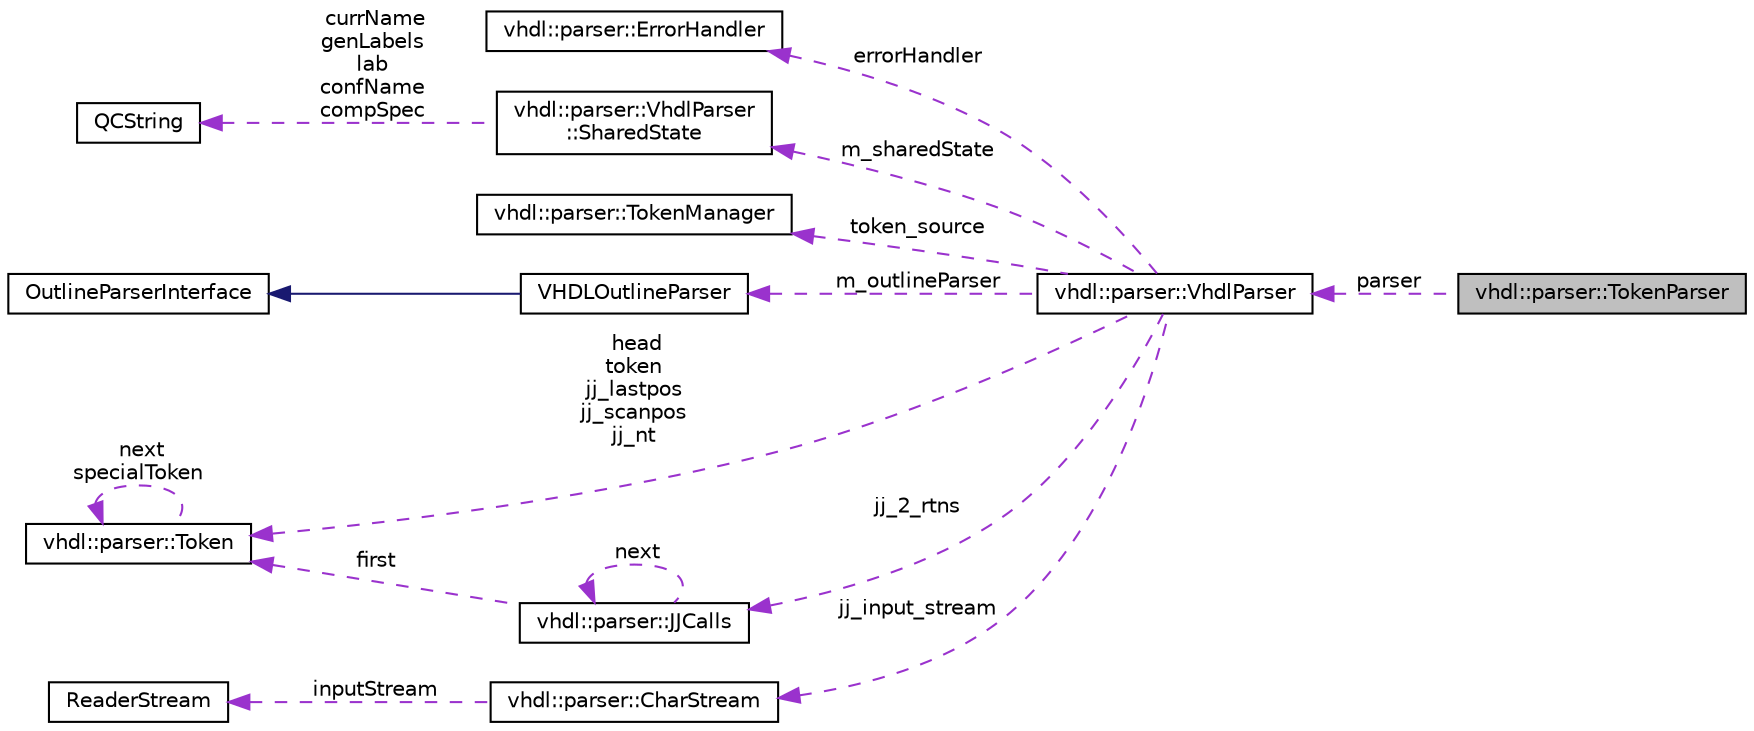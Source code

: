 digraph "vhdl::parser::TokenParser"
{
 // INTERACTIVE_SVG=YES
 // LATEX_PDF_SIZE
  edge [fontname="Helvetica",fontsize="10",labelfontname="Helvetica",labelfontsize="10"];
  node [fontname="Helvetica",fontsize="10",shape=record];
  rankdir="LR";
  Node1 [label="vhdl::parser::TokenParser",height=0.2,width=0.4,color="black", fillcolor="grey75", style="filled", fontcolor="black",tooltip=" "];
  Node2 -> Node1 [dir="back",color="darkorchid3",fontsize="10",style="dashed",label=" parser" ,fontname="Helvetica"];
  Node2 [label="vhdl::parser::VhdlParser",height=0.2,width=0.4,color="black", fillcolor="white", style="filled",URL="$de/d32/classvhdl_1_1parser_1_1_vhdl_parser.html",tooltip=" "];
  Node3 -> Node2 [dir="back",color="darkorchid3",fontsize="10",style="dashed",label=" errorHandler" ,fontname="Helvetica"];
  Node3 [label="vhdl::parser::ErrorHandler",height=0.2,width=0.4,color="black", fillcolor="white", style="filled",URL="$df/d0f/classvhdl_1_1parser_1_1_error_handler.html",tooltip=" "];
  Node4 -> Node2 [dir="back",color="darkorchid3",fontsize="10",style="dashed",label=" m_sharedState" ,fontname="Helvetica"];
  Node4 [label="vhdl::parser::VhdlParser\l::SharedState",height=0.2,width=0.4,color="black", fillcolor="white", style="filled",URL="$d9/da2/structvhdl_1_1parser_1_1_vhdl_parser_1_1_shared_state.html",tooltip=" "];
  Node5 -> Node4 [dir="back",color="darkorchid3",fontsize="10",style="dashed",label=" currName\ngenLabels\nlab\nconfName\ncompSpec" ,fontname="Helvetica"];
  Node5 [label="QCString",height=0.2,width=0.4,color="black", fillcolor="white", style="filled",URL="$d9/d45/class_q_c_string.html",tooltip="This is an alternative implementation of QCString."];
  Node6 -> Node2 [dir="back",color="darkorchid3",fontsize="10",style="dashed",label=" token_source" ,fontname="Helvetica"];
  Node6 [label="vhdl::parser::TokenManager",height=0.2,width=0.4,color="black", fillcolor="white", style="filled",URL="$d3/d2c/classvhdl_1_1parser_1_1_token_manager.html",tooltip="An implementation for this interface is generated by JavaCCParser."];
  Node7 -> Node2 [dir="back",color="darkorchid3",fontsize="10",style="dashed",label=" m_outlineParser" ,fontname="Helvetica"];
  Node7 [label="VHDLOutlineParser",height=0.2,width=0.4,color="black", fillcolor="white", style="filled",URL="$df/d4b/class_v_h_d_l_outline_parser.html",tooltip="VHDL parser using state-based lexical scanning."];
  Node8 -> Node7 [dir="back",color="midnightblue",fontsize="10",style="solid",fontname="Helvetica"];
  Node8 [label="OutlineParserInterface",height=0.2,width=0.4,color="black", fillcolor="white", style="filled",URL="$d5/d79/class_outline_parser_interface.html",tooltip="Abstract interface for outline parsers."];
  Node9 -> Node2 [dir="back",color="darkorchid3",fontsize="10",style="dashed",label=" jj_2_rtns" ,fontname="Helvetica"];
  Node9 [label="vhdl::parser::JJCalls",height=0.2,width=0.4,color="black", fillcolor="white", style="filled",URL="$d8/da3/structvhdl_1_1parser_1_1_j_j_calls.html",tooltip=" "];
  Node9 -> Node9 [dir="back",color="darkorchid3",fontsize="10",style="dashed",label=" next" ,fontname="Helvetica"];
  Node10 -> Node9 [dir="back",color="darkorchid3",fontsize="10",style="dashed",label=" first" ,fontname="Helvetica"];
  Node10 [label="vhdl::parser::Token",height=0.2,width=0.4,color="black", fillcolor="white", style="filled",URL="$dc/de7/classvhdl_1_1parser_1_1_token.html",tooltip="Describes the input token stream."];
  Node10 -> Node10 [dir="back",color="darkorchid3",fontsize="10",style="dashed",label=" next\nspecialToken" ,fontname="Helvetica"];
  Node11 -> Node2 [dir="back",color="darkorchid3",fontsize="10",style="dashed",label=" jj_input_stream" ,fontname="Helvetica"];
  Node11 [label="vhdl::parser::CharStream",height=0.2,width=0.4,color="black", fillcolor="white", style="filled",URL="$d2/d98/classvhdl_1_1parser_1_1_char_stream.html",tooltip="This class describes a character stream that maintains line and column number positions of the charac..."];
  Node12 -> Node11 [dir="back",color="darkorchid3",fontsize="10",style="dashed",label=" inputStream" ,fontname="Helvetica"];
  Node12 [label="ReaderStream",height=0.2,width=0.4,color="black", fillcolor="white", style="filled",URL="$d4/d89/class_reader_stream.html",tooltip=" "];
  Node10 -> Node2 [dir="back",color="darkorchid3",fontsize="10",style="dashed",label=" head\ntoken\njj_lastpos\njj_scanpos\njj_nt" ,fontname="Helvetica"];
}
